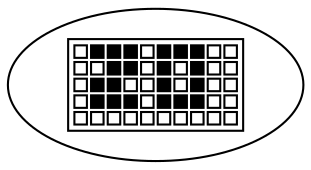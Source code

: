 graph M4RotadaHorizontal {
	tab [label=<<TABLE>
<TR><TD></TD><TD bgcolor="black"></TD><TD bgcolor="black"></TD><TD bgcolor="black"></TD><TD></TD><TD bgcolor="black"></TD><TD bgcolor="black"></TD><TD bgcolor="black"></TD><TD></TD><TD></TD>
</TR>
<TR><TD></TD><TD></TD><TD bgcolor="black"></TD><TD bgcolor="black"></TD><TD></TD><TD bgcolor="black"></TD><TD></TD><TD bgcolor="black"></TD><TD></TD><TD></TD>
</TR>
<TR><TD></TD><TD bgcolor="black"></TD><TD bgcolor="black"></TD><TD></TD><TD></TD><TD bgcolor="black"></TD><TD></TD><TD bgcolor="black"></TD><TD></TD><TD></TD>
</TR>
<TR><TD></TD><TD bgcolor="black"></TD><TD bgcolor="black"></TD><TD bgcolor="black"></TD><TD></TD><TD bgcolor="black"></TD><TD bgcolor="black"></TD><TD bgcolor="black"></TD><TD></TD><TD></TD>
</TR>
<TR><TD></TD><TD></TD><TD></TD><TD></TD><TD></TD><TD></TD><TD></TD><TD></TD><TD></TD><TD></TD>
</TR>
</TABLE>>]
}
